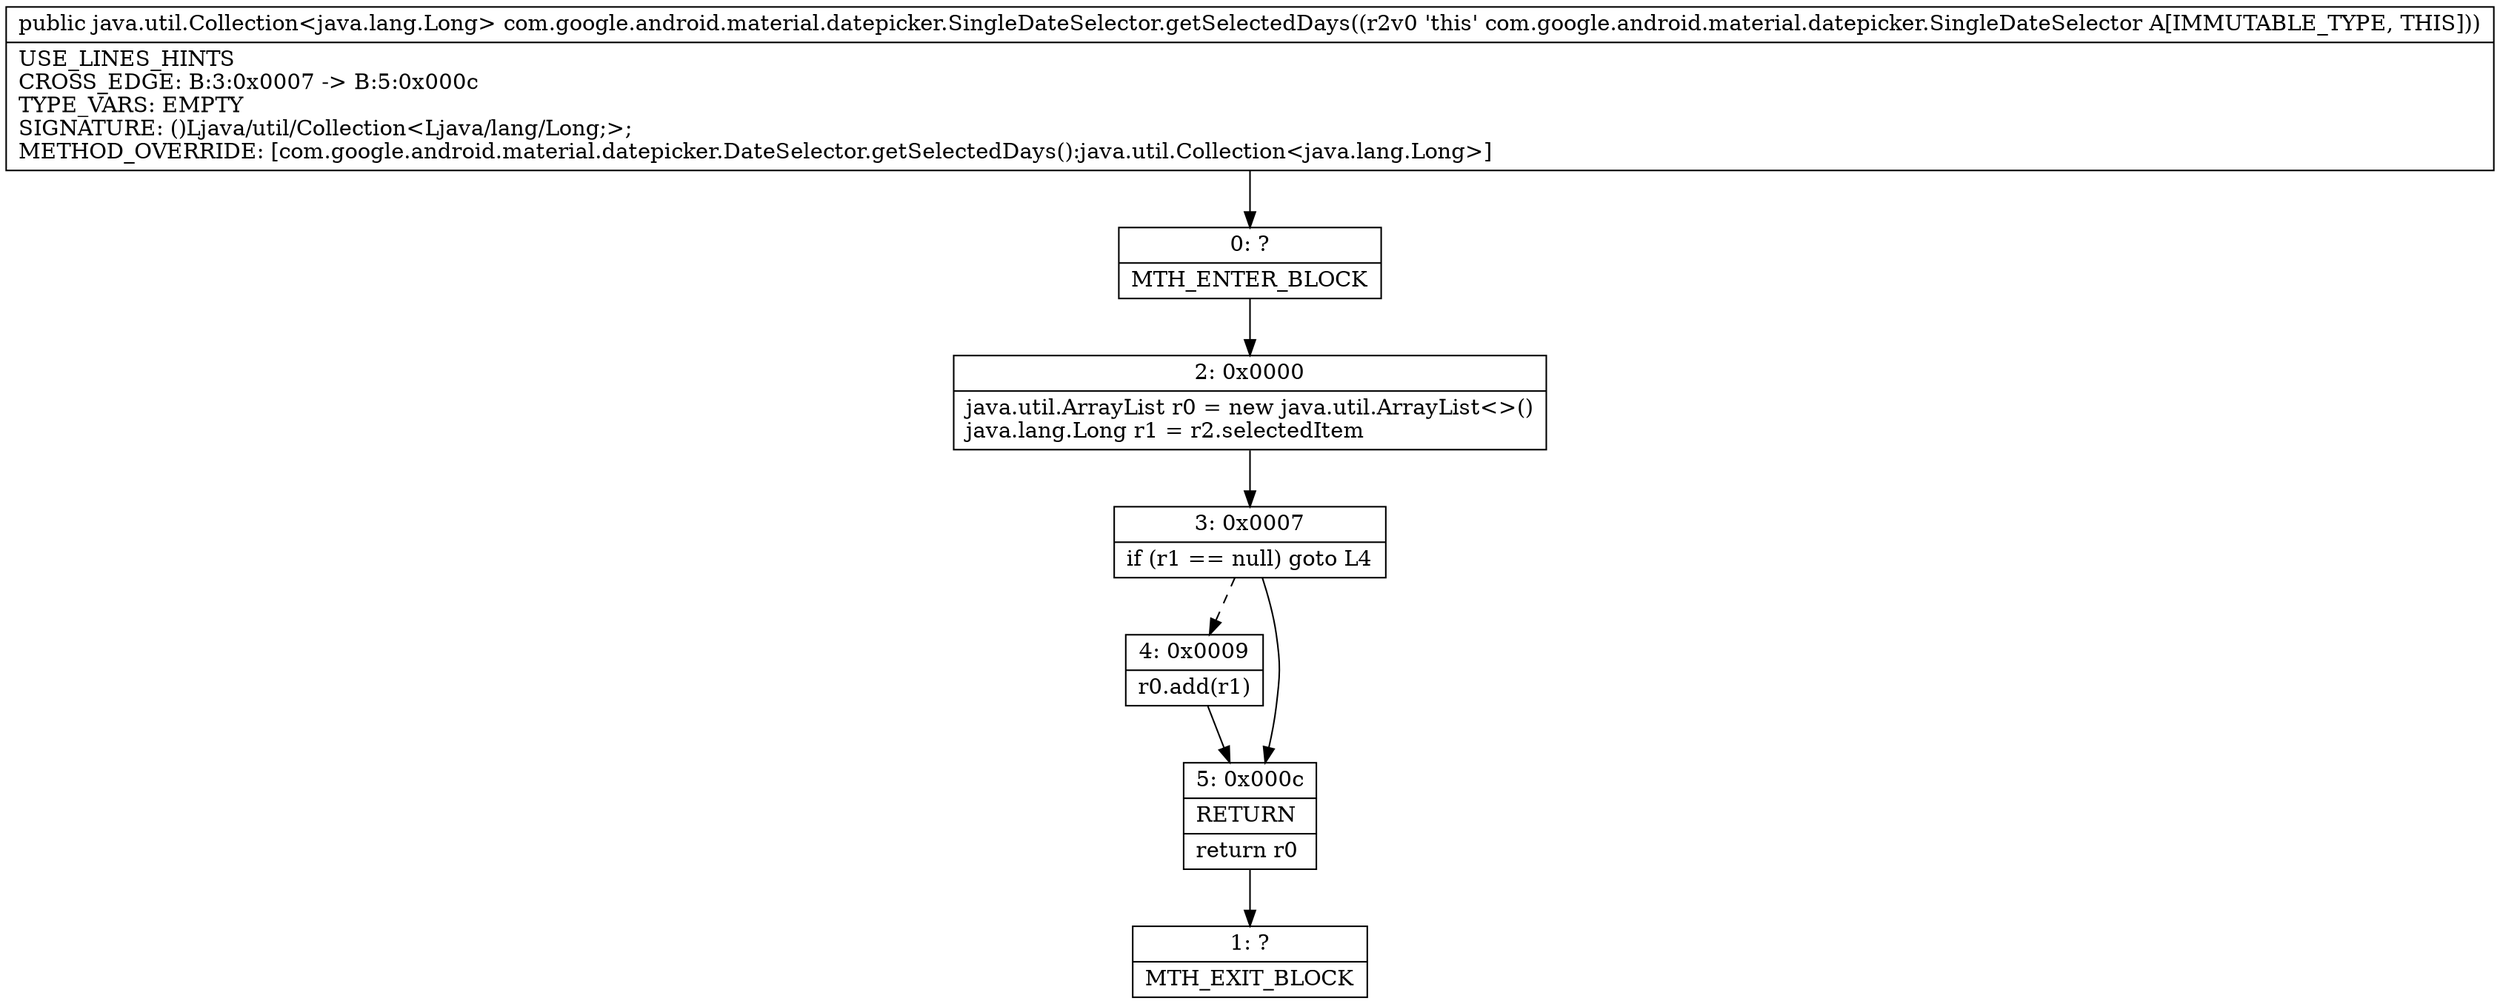 digraph "CFG forcom.google.android.material.datepicker.SingleDateSelector.getSelectedDays()Ljava\/util\/Collection;" {
Node_0 [shape=record,label="{0\:\ ?|MTH_ENTER_BLOCK\l}"];
Node_2 [shape=record,label="{2\:\ 0x0000|java.util.ArrayList r0 = new java.util.ArrayList\<\>()\ljava.lang.Long r1 = r2.selectedItem\l}"];
Node_3 [shape=record,label="{3\:\ 0x0007|if (r1 == null) goto L4\l}"];
Node_4 [shape=record,label="{4\:\ 0x0009|r0.add(r1)\l}"];
Node_5 [shape=record,label="{5\:\ 0x000c|RETURN\l|return r0\l}"];
Node_1 [shape=record,label="{1\:\ ?|MTH_EXIT_BLOCK\l}"];
MethodNode[shape=record,label="{public java.util.Collection\<java.lang.Long\> com.google.android.material.datepicker.SingleDateSelector.getSelectedDays((r2v0 'this' com.google.android.material.datepicker.SingleDateSelector A[IMMUTABLE_TYPE, THIS]))  | USE_LINES_HINTS\lCROSS_EDGE: B:3:0x0007 \-\> B:5:0x000c\lTYPE_VARS: EMPTY\lSIGNATURE: ()Ljava\/util\/Collection\<Ljava\/lang\/Long;\>;\lMETHOD_OVERRIDE: [com.google.android.material.datepicker.DateSelector.getSelectedDays():java.util.Collection\<java.lang.Long\>]\l}"];
MethodNode -> Node_0;Node_0 -> Node_2;
Node_2 -> Node_3;
Node_3 -> Node_4[style=dashed];
Node_3 -> Node_5;
Node_4 -> Node_5;
Node_5 -> Node_1;
}


